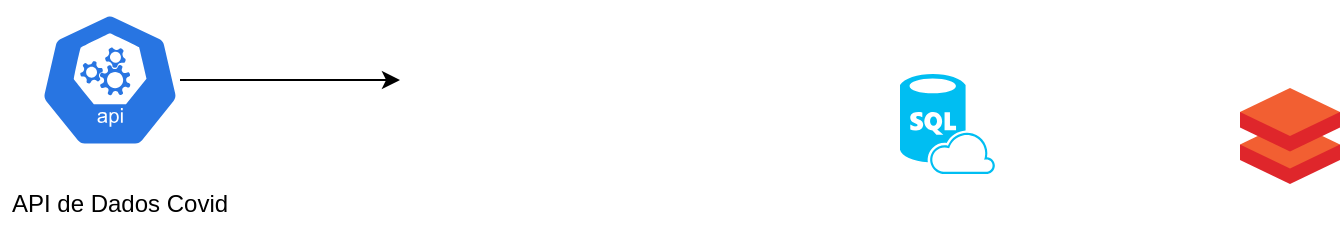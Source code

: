 <mxfile version="14.4.7" type="github">
  <diagram id="Rh4_9mQIcKR6ZL9h0nzi" name="Page-1">
    <mxGraphModel dx="822" dy="452" grid="1" gridSize="10" guides="1" tooltips="1" connect="1" arrows="1" fold="1" page="1" pageScale="1" pageWidth="827" pageHeight="1169" math="0" shadow="0">
      <root>
        <mxCell id="0" />
        <mxCell id="1" parent="0" />
        <mxCell id="ZsBO5cZFyfEsSncGkevy-2" value="" style="aspect=fixed;html=1;points=[];align=center;image;fontSize=12;image=img/lib/mscae/Databricks.svg;" vertex="1" parent="1">
          <mxGeometry x="630" y="143" width="50" height="48" as="geometry" />
        </mxCell>
        <mxCell id="ZsBO5cZFyfEsSncGkevy-3" value="" style="html=1;dashed=0;whitespace=wrap;fillColor=#2875E2;strokeColor=#ffffff;points=[[0.005,0.63,0],[0.1,0.2,0],[0.9,0.2,0],[0.5,0,0],[0.995,0.63,0],[0.72,0.99,0],[0.5,1,0],[0.28,0.99,0]];shape=mxgraph.kubernetes.icon;prIcon=api" vertex="1" parent="1">
          <mxGeometry x="30" y="100" width="70" height="78" as="geometry" />
        </mxCell>
        <mxCell id="ZsBO5cZFyfEsSncGkevy-6" value="" style="verticalLabelPosition=bottom;html=1;verticalAlign=top;align=center;strokeColor=none;fillColor=#00BEF2;shape=mxgraph.azure.sql_database_sql_azure;" vertex="1" parent="1">
          <mxGeometry x="460" y="136" width="47.5" height="50" as="geometry" />
        </mxCell>
        <mxCell id="ZsBO5cZFyfEsSncGkevy-8" value="" style="shape=image;html=1;verticalAlign=top;verticalLabelPosition=bottom;labelBackgroundColor=#ffffff;imageAspect=0;aspect=fixed;image=https://cdn2.iconfinder.com/data/icons/oxygen/64x64/mimetypes/text-x-python.png" vertex="1" parent="1">
          <mxGeometry x="210" y="107" width="64" height="64" as="geometry" />
        </mxCell>
        <mxCell id="ZsBO5cZFyfEsSncGkevy-9" value="" style="endArrow=classic;html=1;" edge="1" parent="1" source="ZsBO5cZFyfEsSncGkevy-3" target="ZsBO5cZFyfEsSncGkevy-8">
          <mxGeometry width="50" height="50" relative="1" as="geometry">
            <mxPoint x="130" y="191" as="sourcePoint" />
            <mxPoint x="180" y="141" as="targetPoint" />
          </mxGeometry>
        </mxCell>
        <mxCell id="ZsBO5cZFyfEsSncGkevy-10" value="API de Dados Covid&lt;br&gt;" style="text;html=1;strokeColor=none;fillColor=none;align=center;verticalAlign=middle;whiteSpace=wrap;rounded=0;" vertex="1" parent="1">
          <mxGeometry x="10" y="191" width="120" height="20" as="geometry" />
        </mxCell>
      </root>
    </mxGraphModel>
  </diagram>
</mxfile>
